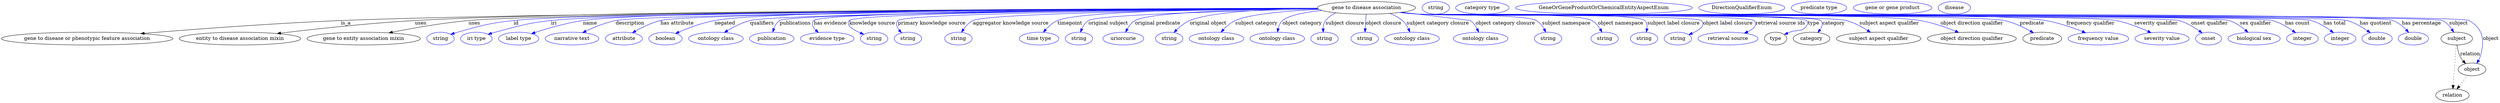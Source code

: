 digraph {
	graph [bb="0,0,7020.1,283"];
	node [label="\N"];
	"gene to disease association"	[height=0.5,
		label="gene to disease association",
		pos="3838.1,265",
		width=3.8274];
	"gene to disease or phenotypic feature association"	[height=0.5,
		pos="241.13,178",
		width=6.698];
	"gene to disease association" -> "gene to disease or phenotypic feature association"	[label=is_a,
		lp="969.13,221.5",
		pos="e,391.77,192.09 3700.7,263.39 3203.7,261 1499.7,251.35 955.13,229 764.92,221.19 546.67,204.82 402.05,192.94"];
	"entity to disease association mixin"	[height=0.5,
		pos="671.13,178",
		width=4.7482];
	"gene to disease association" -> "entity to disease association mixin"	[label=uses,
		lp="1179.6,221.5",
		pos="e,775.53,192.31 3700.5,263.81 3226.7,262.88 1664.3,257.69 1163.1,229 1033.4,221.58 885.18,205.46 785.62,193.52"];
	"gene to entity association mixin"	[height=0.5,
		pos="1019.1,178",
		width=4.4232];
	"gene to disease association" -> "gene to entity association mixin"	[label=uses,
		lp="1330.6,221.5",
		pos="e,1090,194.16 3700.6,263.33 3208.4,260.77 1551.5,250.63 1314.1,229 1241.1,222.35 1159,207.84 1100,196.16"];
	id	[color=blue,
		height=0.5,
		label=string,
		pos="1235.1,178",
		width=1.0652];
	"gene to disease association" -> id	[color=blue,
		label=id,
		lp="1448.1,221.5",
		pos="e,1264.1,189.97 3700.5,263.53 3224.6,261.68 1665,253.79 1441.1,229 1369.8,221.11 1352.2,215.35 1283.1,196 1280,195.13 1276.8,194.16 \
1273.6,193.14",
		style=solid];
	iri	[color=blue,
		height=0.5,
		label="iri type",
		pos="1336.1,178",
		width=1.2277];
	"gene to disease association" -> iri	[color=blue,
		label=iri,
		lp="1553.1,221.5",
		pos="e,1369.1,190.13 3700.5,263.45 3238.3,261.38 1758.3,252.95 1545.1,229 1474.7,221.09 1457.6,214.18 1389.1,196 1385.8,195.11 1382.3,\
194.12 1378.8,193.1",
		style=solid];
	name	[color=blue,
		height=0.5,
		label="label type",
		pos="1455.1,178",
		width=1.5707];
	"gene to disease association" -> name	[color=blue,
		label=name,
		lp="1655.1,221.5",
		pos="e,1491.1,191.92 3700.4,263.85 3250.1,263.09 1838.3,258.34 1635.1,229 1588.5,222.26 1536.8,207.06 1500.8,195.18",
		style=solid];
	description	[color=blue,
		height=0.5,
		label="narrative text",
		pos="1605.1,178",
		width=2.0943];
	"gene to disease association" -> description	[color=blue,
		label=description,
		lp="1767.6,221.5",
		pos="e,1634.7,194.79 3700.9,263.12 3247.8,260.05 1823.6,248.84 1727.1,229 1698.2,223.04 1667.4,210.36 1644,199.27",
		style=solid];
	"has attribute"	[color=blue,
		height=0.5,
		label=attribute,
		pos="1750.1,178",
		width=1.4443];
	"gene to disease association" -> "has attribute"	[color=blue,
		label="has attribute",
		lp="1900.1,221.5",
		pos="e,1774,194.29 3700.7,263.2 3265.8,260.47 1942.7,250.42 1853.1,229 1828.3,223.05 1802.4,210.46 1782.8,199.4",
		style=solid];
	negated	[color=blue,
		height=0.5,
		label=boolean,
		pos="1867.1,178",
		width=1.2999];
	"gene to disease association" -> negated	[color=blue,
		label=negated,
		lp="2033.1,221.5",
		pos="e,1895.5,192.49 3700.5,263.99 3302.7,263.59 2168.9,259.75 2004.1,229 1969.4,222.53 1931.9,208.28 1904.9,196.64",
		style=solid];
	qualifiers	[color=blue,
		height=0.5,
		label="ontology class",
		pos="2008.1,178",
		width=2.1304];
	"gene to disease association" -> qualifiers	[color=blue,
		label=qualifiers,
		lp="2137.6,221.5",
		pos="e,2031.7,195.24 3700.9,262.94 3304.5,259.64 2180.9,248.62 2104.1,229 2081.6,223.26 2058.5,211.42 2040.6,200.71",
		style=solid];
	publications	[color=blue,
		height=0.5,
		label=publication,
		pos="2165.1,178",
		width=1.7332];
	"gene to disease association" -> publications	[color=blue,
		label=publications,
		lp="2231.1,221.5",
		pos="e,2167.9,196.44 3701.1,263.05 3310.7,260.07 2218.4,249.91 2187.1,229 2179.2,223.72 2174.1,214.91 2170.9,206.14",
		style=solid];
	"has evidence"	[color=blue,
		height=0.5,
		label="evidence type",
		pos="2321.1,178",
		width=2.0943];
	"gene to disease association" -> "has evidence"	[color=blue,
		label="has evidence",
		lp="2329.6,221.5",
		pos="e,2296.5,195.13 3700.6,263.43 3325,261.56 2307.7,254.18 2283.1,229 2275.1,220.76 2280.1,210.79 2288.9,201.94",
		style=solid];
	"knowledge source"	[color=blue,
		height=0.5,
		label=string,
		pos="2453.1,178",
		width=1.0652];
	"gene to disease association" -> "knowledge source"	[color=blue,
		label="knowledge source",
		lp="2447.6,221.5",
		pos="e,2424.2,189.84 3700.8,263.21 3342.6,260.83 2406,252.38 2383.1,229 2378.5,224.23 2379.6,219.67 2383.1,214 2387.1,207.6 2400.7,200.19 \
2414.9,193.84",
		style=solid];
	"primary knowledge source"	[color=blue,
		height=0.5,
		label=string,
		pos="2548.1,178",
		width=1.0652];
	"gene to disease association" -> "primary knowledge source"	[color=blue,
		label="primary knowledge source",
		lp="2615.1,221.5",
		pos="e,2530.1,194.35 3701.1,262.86 3367.9,259.75 2540.5,249.94 2520.1,229 2512.6,221.28 2516.5,211.15 2523.4,202.02",
		style=solid];
	"aggregator knowledge source"	[color=blue,
		height=0.5,
		label=string,
		pos="2690.1,178",
		width=1.0652];
	"gene to disease association" -> "aggregator knowledge source"	[color=blue,
		label="aggregator knowledge source",
		lp="2837.6,221.5",
		pos="e,2698.8,195.72 3701.3,262.68 3414.7,259.5 2773.9,250.07 2731.1,229 2720.2,223.61 2711.1,213.78 2704.4,204.25",
		style=solid];
	timepoint	[color=blue,
		height=0.5,
		label="time type",
		pos="2917.1,178",
		width=1.5346];
	"gene to disease association" -> timepoint	[color=blue,
		label=timepoint,
		lp="3004.1,221.5",
		pos="e,2929.1,195.77 3700.6,263.79 3472.5,262.66 3034.4,256.83 2969.1,229 2956.2,223.5 2944.6,213.23 2935.7,203.43",
		style=solid];
	"original subject"	[color=blue,
		height=0.5,
		label=string,
		pos="3029.1,178",
		width=1.0652];
	"gene to disease association" -> "original subject"	[color=blue,
		label="original subject",
		lp="3112.1,221.5",
		pos="e,3033.5,195.97 3702.9,261.39 3486.3,256.73 3083,245.85 3056.1,229 3047.5,223.61 3041.5,214.49 3037.3,205.49",
		style=solid];
	"original predicate"	[color=blue,
		height=0.5,
		label=uriorcurie,
		pos="3154.1,178",
		width=1.5887];
	"gene to disease association" -> "original predicate"	[color=blue,
		label="original predicate",
		lp="3250.6,221.5",
		pos="e,3160.5,196.03 3700.9,263.15 3523.1,261.05 3230.4,253.82 3187.1,229 3177.7,223.57 3170.4,214.18 3165.1,205",
		style=solid];
	"original object"	[color=blue,
		height=0.5,
		label=string,
		pos="3283.1,178",
		width=1.0652];
	"gene to disease association" -> "original object"	[color=blue,
		label="original object",
		lp="3392.6,221.5",
		pos="e,3296.6,195.15 3700.5,263.95 3576.3,262.16 3403.9,254.85 3341.1,229 3327,223.19 3313.9,212.54 3303.7,202.56",
		style=solid];
	"subject category"	[color=blue,
		height=0.5,
		label="ontology class",
		pos="3416.1,178",
		width=2.1304];
	"gene to disease association" -> "subject category"	[color=blue,
		label="subject category",
		lp="3528.6,221.5",
		pos="e,3429,195.99 3704.8,260.4 3616.7,256.32 3510.2,247.59 3469.1,229 3456.4,223.23 3444.8,213.13 3435.7,203.51",
		style=solid];
	"object category"	[color=blue,
		height=0.5,
		label="ontology class",
		pos="3587.1,178",
		width=2.1304];
	"gene to disease association" -> "object category"	[color=blue,
		label="object category",
		lp="3657.6,221.5",
		pos="e,3587.8,196.34 3712.9,257.44 3665.8,252.54 3619.4,243.97 3602.1,229 3595.5,223.27 3591.7,214.73 3589.6,206.33",
		style=solid];
	"subject closure"	[color=blue,
		height=0.5,
		label=string,
		pos="3720.1,178",
		width=1.0652];
	"gene to disease association" -> "subject closure"	[color=blue,
		label="subject closure",
		lp="3777.6,221.5",
		pos="e,3716.6,196.01 3752.2,250.9 3741,245.74 3730.8,238.67 3723.1,229 3718.1,222.64 3716.3,214.28 3716.1,206.23",
		style=solid];
	"object closure"	[color=blue,
		height=0.5,
		label=string,
		pos="3833.1,178",
		width=1.0652];
	"gene to disease association" -> "object closure"	[color=blue,
		label="object closure",
		lp="3886.1,221.5",
		pos="e,3834.1,196.18 3837.1,246.8 3836.4,235.16 3835.5,219.55 3834.7,206.24",
		style=solid];
	"subject category closure"	[color=blue,
		height=0.5,
		label="ontology class",
		pos="3966.1,178",
		width=2.1304];
	"gene to disease association" -> "subject category closure"	[color=blue,
		label="subject category closure",
		lp="4038.6,221.5",
		pos="e,3960.4,196.41 3903.9,249.16 3916.5,244.21 3928.9,237.65 3939.1,229 3946.4,222.78 3952.1,214.06 3956.3,205.64",
		style=solid];
	"object category closure"	[color=blue,
		height=0.5,
		label="ontology class",
		pos="4159.1,178",
		width=2.1304];
	"gene to disease association" -> "object category closure"	[color=blue,
		label="object category closure",
		lp="4228.6,221.5",
		pos="e,4153.7,196.22 3936.9,252.42 4021.2,242.49 4129.1,229.68 4130.1,229 4138.6,223.41 4144.9,214.41 4149.5,205.57",
		style=solid];
	"subject namespace"	[color=blue,
		height=0.5,
		label=string,
		pos="4349.1,178",
		width=1.0652];
	"gene to disease association" -> "subject namespace"	[color=blue,
		label="subject namespace",
		lp="4400.1,221.5",
		pos="e,4342.7,196.03 3934.1,252.05 3951.1,250.18 3968.6,248.4 3985.1,247 4021.8,243.88 4284.2,247.33 4316.1,229 4325.6,223.57 4332.9,\
214.18 4338.1,204.99",
		style=solid];
	"object namespace"	[color=blue,
		height=0.5,
		label=string,
		pos="4508.1,178",
		width=1.0652];
	"gene to disease association" -> "object namespace"	[color=blue,
		label="object namespace",
		lp="4553.1,221.5",
		pos="e,4500.8,196.14 3932.9,251.94 3950.3,250.04 3968.2,248.29 3985.1,247 4039.1,242.89 4424.4,254.57 4472.1,229 4482.1,223.64 4490,214.14 \
4495.8,204.84",
		style=solid];
	"subject label closure"	[color=blue,
		height=0.5,
		label=string,
		pos="4619.1,178",
		width=1.0652];
	"gene to disease association" -> "subject label closure"	[color=blue,
		label="subject label closure",
		lp="4702.1,221.5",
		pos="e,4625.5,196.07 3932.5,251.86 3950,249.96 3968.1,248.22 3985.1,247 4020.4,244.47 4596.5,254.35 4621.1,229 4627,222.98 4628.1,214.37 \
4627.3,205.99",
		style=solid];
	"object label closure"	[color=blue,
		height=0.5,
		label=string,
		pos="4714.1,178",
		width=1.0652];
	"gene to disease association" -> "object label closure"	[color=blue,
		label="object label closure",
		lp="4854.6,221.5",
		pos="e,4744.6,188.95 3932.1,251.82 3949.7,249.91 3968,248.18 3985.1,247 4007.2,245.48 4764.7,244.8 4780.1,229 4793.6,215.21 4774.8,202.14 \
4753.9,192.83",
		style=solid];
	"retrieval source ids"	[color=blue,
		height=0.5,
		label="retrieval source",
		pos="4855.1,178",
		width=2.347];
	"gene to disease association" -> "retrieval source ids"	[color=blue,
		label="retrieval source ids",
		lp="5002.6,221.5",
		pos="e,4901.2,193.16 3932.1,251.77 3949.7,249.87 3968,248.15 3985.1,247 4011.3,245.24 4909.8,247.7 4928.1,229 4940,216.91 4928.1,205.96 \
4910.7,197.4",
		style=solid];
	type	[height=0.5,
		pos="4989.1,178",
		width=0.86659];
	"gene to disease association" -> type	[color=blue,
		label=type,
		lp="5096.1,221.5",
		pos="e,5013.8,189.33 3931.7,251.78 3949.4,249.86 3967.8,248.14 3985.1,247 4015.4,245.01 5054.9,250.61 5076.1,229 5080.8,224.25 5079.9,\
219.51 5076.1,214 5063.8,195.87 5050.5,204.2 5030.1,196 5027.9,195.1 5025.6,194.17 5023.3,193.22",
		style=solid];
	category	[height=0.5,
		pos="5090.1,178",
		width=1.4263];
	"gene to disease association" -> category	[color=blue,
		label=category,
		lp="5152.6,221.5",
		pos="e,5107.6,194.94 3931.7,251.77 3949.4,249.85 3967.8,248.14 3985.1,247 4016.5,244.94 5094.1,251.39 5116.1,229 5123.4,221.63 5120.2,\
211.83 5114,202.86",
		style=solid];
	"subject aspect qualifier"	[height=0.5,
		pos="5278.1,178",
		width=3.3039];
	"gene to disease association" -> "subject aspect qualifier"	[color=blue,
		label="subject aspect qualifier",
		lp="5308.6,221.5",
		pos="e,5255.4,195.77 3931.7,251.76 3949.4,249.84 3967.8,248.13 3985.1,247 4051.8,242.66 5123.6,246.25 5188.1,229 5209,223.43 5230.2,212.01 \
5246.7,201.48",
		style=solid];
	"object direction qualifier"	[height=0.5,
		pos="5540.1,178",
		width=3.4664];
	"gene to disease association" -> "object direction qualifier"	[color=blue,
		label="object direction qualifier",
		lp="5541.1,221.5",
		pos="e,5503.7,195.31 3931.7,251.72 3949.4,249.81 3967.8,248.11 3985.1,247 4141.6,236.98 5241.7,256.06 5396.1,229 5429.9,223.08 5466.5,\
210.32 5494.3,199.17",
		style=solid];
	predicate	[height=0.5,
		pos="5737.1,178",
		width=1.5165];
	"gene to disease association" -> predicate	[color=blue,
		label=predicate,
		lp="5709.1,221.5",
		pos="e,5713,194.34 3931.7,251.7 3949.4,249.79 3967.8,248.09 3985.1,247 4076.5,241.23 5544,249.83 5633.1,229 5658.2,223.14 5684.4,210.54 \
5704.1,199.46",
		style=solid];
	"frequency qualifier"	[color=blue,
		height=0.5,
		label="frequency value",
		pos="5895.1,178",
		width=2.3651];
	"gene to disease association" -> "frequency qualifier"	[color=blue,
		label="frequency qualifier",
		lp="5874.1,221.5",
		pos="e,5859.8,194.48 3931.3,251.73 3949.1,249.81 3967.7,248.09 3985.1,247 4180.5,234.74 5554.1,261.74 5747.1,229 5782.8,222.95 5821.5,\
209.62 5850.4,198.25",
		style=solid];
	"severity qualifier"	[color=blue,
		height=0.5,
		label="severity value",
		pos="6074.1,178",
		width=2.1123];
	"gene to disease association" -> "severity qualifier"	[color=blue,
		label="severity qualifier",
		lp="6058.1,221.5",
		pos="e,6043.5,194.61 3931.3,251.72 3949.1,249.79 3967.7,248.09 3985.1,247 4093.9,240.23 5839.2,249.66 5946.1,229 5976.7,223.09 6009.4,\
210.19 6034.1,198.97",
		style=solid];
	"onset qualifier"	[color=blue,
		height=0.5,
		label=onset,
		pos="6204.1,178",
		width=1.011];
	"gene to disease association" -> "onset qualifier"	[color=blue,
		label="onset qualifier",
		lp="6208.6,221.5",
		pos="e,6186.5,193.85 3931.3,251.71 3949.1,249.78 3967.7,248.08 3985.1,247 4044.4,243.33 6066.1,245.45 6123.1,229 6143.2,223.22 6163.1,\
210.98 6178.2,200.06",
		style=solid];
	"sex qualifier"	[color=blue,
		height=0.5,
		label="biological sex",
		pos="6332.1,178",
		width=2.0401];
	"gene to disease association" -> "sex qualifier"	[color=blue,
		label="sex qualifier",
		lp="6337.1,221.5",
		pos="e,6315.7,195.76 3931.3,251.7 3949.1,249.78 3967.7,248.07 3985.1,247 4048.3,243.11 6204.1,248.97 6264.1,229 6280.3,223.63 6295.8,\
212.83 6307.9,202.64",
		style=solid];
	"has count"	[color=blue,
		height=0.5,
		label=integer,
		pos="6468.1,178",
		width=1.2277];
	"gene to disease association" -> "has count"	[color=blue,
		label="has count",
		lp="6454.1,221.5",
		pos="e,6449.4,194.34 3931.3,251.69 3949.1,249.77 3967.7,248.07 3985.1,247 4051.7,242.91 6321,247.09 6385.1,229 6405.3,223.31 6425.5,211.32 \
6440.9,200.51",
		style=solid];
	"has total"	[color=blue,
		height=0.5,
		label=integer,
		pos="6574.1,178",
		width=1.2277];
	"gene to disease association" -> "has total"	[color=blue,
		label="has total",
		lp="6558.6,221.5",
		pos="e,6555.6,194.58 3931.3,251.69 3949.1,249.77 3967.7,248.07 3985.1,247 4054.7,242.74 6426.2,248.26 6493.1,229 6512.8,223.35 6532.4,\
211.48 6547.3,200.73",
		style=solid];
	"has quotient"	[color=blue,
		height=0.5,
		label=double,
		pos="6678.1,178",
		width=1.1735];
	"gene to disease association" -> "has quotient"	[color=blue,
		label="has quotient",
		lp="6674.1,221.5",
		pos="e,6659.1,194.34 3931.3,251.68 3949.1,249.76 3967.7,248.07 3985.1,247 4057.5,242.58 6524.3,248.46 6594.1,229 6614.7,223.27 6635.3,\
211.11 6651,200.22",
		style=solid];
	"has percentage"	[color=blue,
		height=0.5,
		label=double,
		pos="6780.1,178",
		width=1.1735];
	"gene to disease association" -> "has percentage"	[color=blue,
		label="has percentage",
		lp="6803.1,221.5",
		pos="e,6767.1,195.47 3931.3,251.68 3949.1,249.76 3967.7,248.06 3985.1,247 4061,242.37 6652,256.03 6723.1,229 6737.2,223.63 6750.2,213.03 \
6760.1,202.97",
		style=solid];
	subject	[height=0.5,
		pos="6902.1,178",
		width=1.2277];
	"gene to disease association" -> subject	[color=blue,
		label=subject,
		lp="6907.1,221.5",
		pos="e,6893.8,195.82 3931.3,251.68 3949.1,249.76 3967.7,248.06 3985.1,247 4025,244.58 6826.2,246.42 6862.1,229 6873,223.73 6881.9,213.92 \
6888.4,204.37",
		style=solid];
	object	[height=0.5,
		pos="6945.1,91",
		width=1.0832];
	"gene to disease association" -> object	[color=blue,
		label=object,
		lp="6998.1,178",
		pos="e,6958.5,108.09 3931.3,251.67 3949.1,249.75 3967.7,248.06 3985.1,247 4026.1,244.52 6901.9,250.04 6937.1,229 6977.8,204.69 6981.7,\
172.39 6968.1,127 6967.1,123.55 6965.6,120.13 6963.9,116.85",
		style=solid];
	association_type	[color=blue,
		height=0.5,
		label=string,
		pos="4032.1,265",
		width=1.0652];
	association_category	[color=blue,
		height=0.5,
		label="category type",
		pos="4163.1,265",
		width=2.0762];
	"gene to disease or phenotypic feature association_subject aspect qualifier"	[color=blue,
		height=0.5,
		label=GeneOrGeneProductOrChemicalEntityAspectEnum,
		pos="4505.1,265",
		width=6.9147];
	"gene to disease or phenotypic feature association_object direction qualifier"	[color=blue,
		height=0.5,
		label=DirectionQualifierEnum,
		pos="4893.1,265",
		width=3.358];
	"gene to disease or phenotypic feature association_predicate"	[color=blue,
		height=0.5,
		label="predicate type",
		pos="5110.1,265",
		width=2.1665];
	subject -> object	[label=relation,
		lp="6940.1,134.5",
		pos="e,6927.2,107.23 6903.2,159.55 6904.4,149.57 6906.9,137.07 6912.1,127 6914.4,122.68 6917.3,118.52 6920.5,114.66"];
	relation	[height=0.5,
		pos="6890.1,18",
		width=1.2999];
	subject -> relation	[pos="e,6891.4,36.188 6900.8,159.79 6898.7,132.48 6894.7,78.994 6892.2,46.38",
		style=dotted];
	"gene to disease association_subject"	[color=blue,
		height=0.5,
		label="gene or gene product",
		pos="5316.1,265",
		width=3.0692];
	object -> relation	[pos="e,6902.9,35.54 6932.6,73.889 6925.7,64.939 6916.9,53.617 6909.2,43.584",
		style=dotted];
	"gene to disease association_object"	[color=blue,
		height=0.5,
		label=disease,
		pos="5490.1,265",
		width=1.2638];
}
